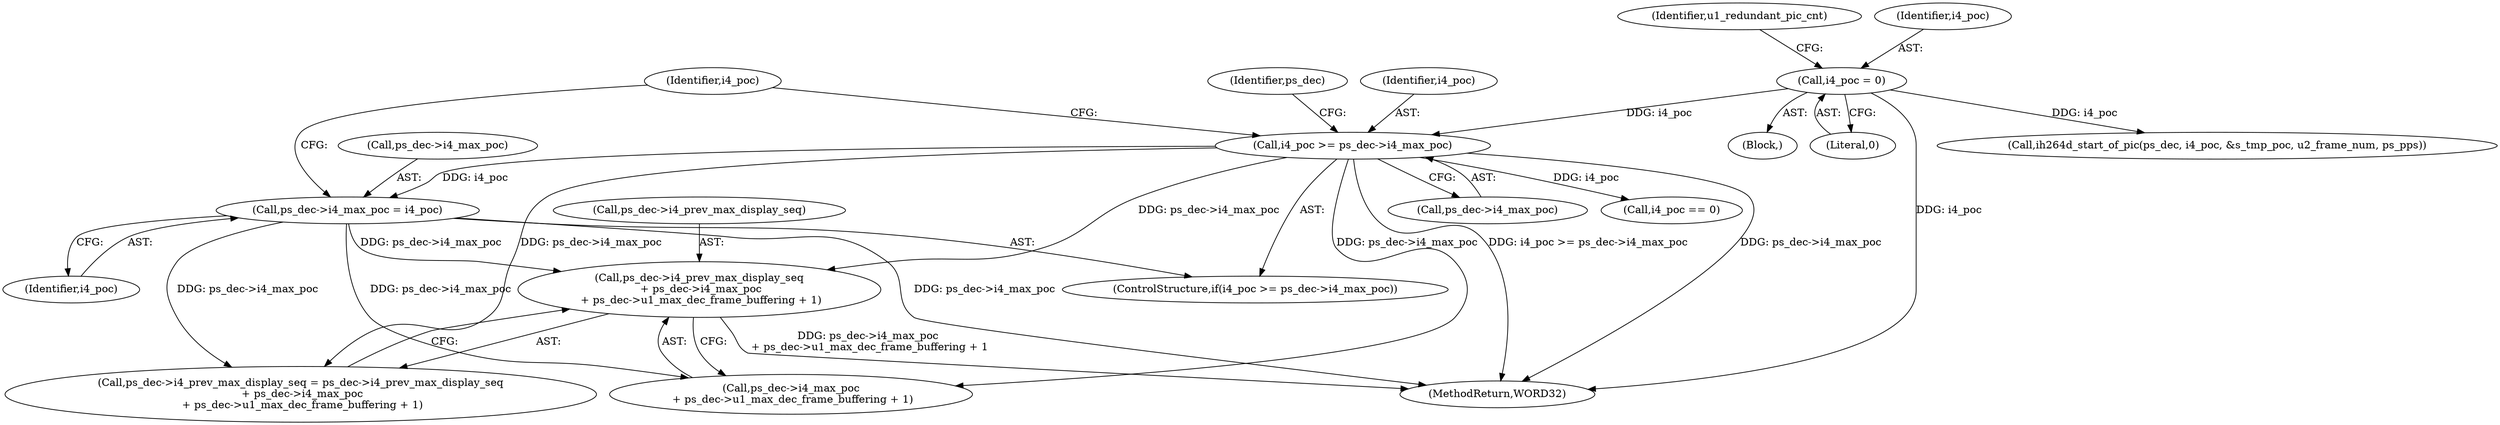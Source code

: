 digraph "0_Android_a78887bcffbc2995cf9ed72e0697acf560875e9e_2@pointer" {
"1001394" [label="(Call,ps_dec->i4_prev_max_display_seq\n + ps_dec->i4_max_poc\n + ps_dec->u1_max_dec_frame_buffering + 1)"];
"1001375" [label="(Call,i4_poc >= ps_dec->i4_max_poc)"];
"1000184" [label="(Call,i4_poc = 0)"];
"1001380" [label="(Call,ps_dec->i4_max_poc = i4_poc)"];
"1001576" [label="(Call,ih264d_start_of_pic(ps_dec, i4_poc, &s_tmp_poc, u2_frame_num, ps_pps))"];
"1001395" [label="(Call,ps_dec->i4_prev_max_display_seq)"];
"1001384" [label="(Identifier,i4_poc)"];
"1001377" [label="(Call,ps_dec->i4_max_poc)"];
"1000184" [label="(Call,i4_poc = 0)"];
"1001394" [label="(Call,ps_dec->i4_prev_max_display_seq\n + ps_dec->i4_max_poc\n + ps_dec->u1_max_dec_frame_buffering + 1)"];
"1001380" [label="(Call,ps_dec->i4_max_poc = i4_poc)"];
"1001382" [label="(Identifier,ps_dec)"];
"1001386" [label="(Call,i4_poc == 0)"];
"1001398" [label="(Call,ps_dec->i4_max_poc\n + ps_dec->u1_max_dec_frame_buffering + 1)"];
"1001374" [label="(ControlStructure,if(i4_poc >= ps_dec->i4_max_poc))"];
"1000192" [label="(Identifier,u1_redundant_pic_cnt)"];
"1000186" [label="(Literal,0)"];
"1001381" [label="(Call,ps_dec->i4_max_poc)"];
"1001376" [label="(Identifier,i4_poc)"];
"1002571" [label="(MethodReturn,WORD32)"];
"1000166" [label="(Block,)"];
"1001375" [label="(Call,i4_poc >= ps_dec->i4_max_poc)"];
"1001387" [label="(Identifier,i4_poc)"];
"1001390" [label="(Call,ps_dec->i4_prev_max_display_seq = ps_dec->i4_prev_max_display_seq\n + ps_dec->i4_max_poc\n + ps_dec->u1_max_dec_frame_buffering + 1)"];
"1000185" [label="(Identifier,i4_poc)"];
"1001394" -> "1001390"  [label="AST: "];
"1001394" -> "1001398"  [label="CFG: "];
"1001395" -> "1001394"  [label="AST: "];
"1001398" -> "1001394"  [label="AST: "];
"1001390" -> "1001394"  [label="CFG: "];
"1001394" -> "1002571"  [label="DDG: ps_dec->i4_max_poc\n + ps_dec->u1_max_dec_frame_buffering + 1"];
"1001375" -> "1001394"  [label="DDG: ps_dec->i4_max_poc"];
"1001380" -> "1001394"  [label="DDG: ps_dec->i4_max_poc"];
"1001375" -> "1001374"  [label="AST: "];
"1001375" -> "1001377"  [label="CFG: "];
"1001376" -> "1001375"  [label="AST: "];
"1001377" -> "1001375"  [label="AST: "];
"1001382" -> "1001375"  [label="CFG: "];
"1001387" -> "1001375"  [label="CFG: "];
"1001375" -> "1002571"  [label="DDG: ps_dec->i4_max_poc"];
"1001375" -> "1002571"  [label="DDG: i4_poc >= ps_dec->i4_max_poc"];
"1000184" -> "1001375"  [label="DDG: i4_poc"];
"1001375" -> "1001380"  [label="DDG: i4_poc"];
"1001375" -> "1001386"  [label="DDG: i4_poc"];
"1001375" -> "1001390"  [label="DDG: ps_dec->i4_max_poc"];
"1001375" -> "1001398"  [label="DDG: ps_dec->i4_max_poc"];
"1000184" -> "1000166"  [label="AST: "];
"1000184" -> "1000186"  [label="CFG: "];
"1000185" -> "1000184"  [label="AST: "];
"1000186" -> "1000184"  [label="AST: "];
"1000192" -> "1000184"  [label="CFG: "];
"1000184" -> "1002571"  [label="DDG: i4_poc"];
"1000184" -> "1001576"  [label="DDG: i4_poc"];
"1001380" -> "1001374"  [label="AST: "];
"1001380" -> "1001384"  [label="CFG: "];
"1001381" -> "1001380"  [label="AST: "];
"1001384" -> "1001380"  [label="AST: "];
"1001387" -> "1001380"  [label="CFG: "];
"1001380" -> "1002571"  [label="DDG: ps_dec->i4_max_poc"];
"1001380" -> "1001390"  [label="DDG: ps_dec->i4_max_poc"];
"1001380" -> "1001398"  [label="DDG: ps_dec->i4_max_poc"];
}
